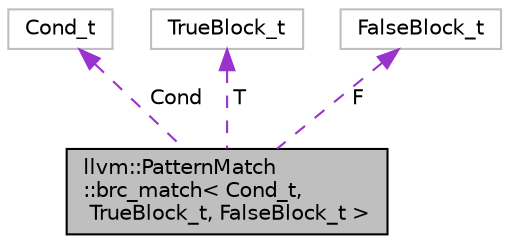 digraph "llvm::PatternMatch::brc_match&lt; Cond_t, TrueBlock_t, FalseBlock_t &gt;"
{
 // LATEX_PDF_SIZE
  bgcolor="transparent";
  edge [fontname="Helvetica",fontsize="10",labelfontname="Helvetica",labelfontsize="10"];
  node [fontname="Helvetica",fontsize="10",shape=record];
  Node1 [label="llvm::PatternMatch\l::brc_match\< Cond_t,\l TrueBlock_t, FalseBlock_t \>",height=0.2,width=0.4,color="black", fillcolor="grey75", style="filled", fontcolor="black",tooltip=" "];
  Node2 -> Node1 [dir="back",color="darkorchid3",fontsize="10",style="dashed",label=" Cond" ,fontname="Helvetica"];
  Node2 [label="Cond_t",height=0.2,width=0.4,color="grey75",tooltip=" "];
  Node3 -> Node1 [dir="back",color="darkorchid3",fontsize="10",style="dashed",label=" T" ,fontname="Helvetica"];
  Node3 [label="TrueBlock_t",height=0.2,width=0.4,color="grey75",tooltip=" "];
  Node4 -> Node1 [dir="back",color="darkorchid3",fontsize="10",style="dashed",label=" F" ,fontname="Helvetica"];
  Node4 [label="FalseBlock_t",height=0.2,width=0.4,color="grey75",tooltip=" "];
}
